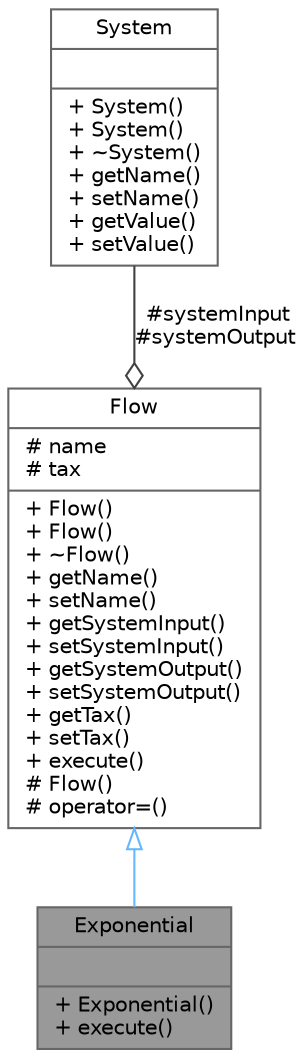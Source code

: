 digraph "Exponential"
{
 // LATEX_PDF_SIZE
  bgcolor="transparent";
  edge [fontname=Helvetica,fontsize=10,labelfontname=Helvetica,labelfontsize=10];
  node [fontname=Helvetica,fontsize=10,shape=box,height=0.2,width=0.4];
  Node1 [shape=record,label="{Exponential\n||+ Exponential()\l+ execute()\l}",height=0.2,width=0.4,color="gray40", fillcolor="grey60", style="filled", fontcolor="black",tooltip=" "];
  Node2 -> Node1 [dir="back",color="steelblue1",style="solid",arrowtail="onormal"];
  Node2 [shape=record,label="{Flow\n|# name\l# tax\l|+ Flow()\l+ Flow()\l+ ~Flow()\l+ getName()\l+ setName()\l+ getSystemInput()\l+ setSystemInput()\l+ getSystemOutput()\l+ setSystemOutput()\l+ getTax()\l+ setTax()\l+ execute()\l# Flow()\l# operator=()\l}",height=0.2,width=0.4,color="gray40", fillcolor="white", style="filled",URL="$class_flow.html",tooltip="Flows abstract class."];
  Node3 -> Node2 [color="grey25",style="solid",label=" #systemInput\n#systemOutput" ,arrowhead="odiamond"];
  Node3 [shape=record,label="{System\n||+ System()\l+ System()\l+ ~System()\l+ getName()\l+ setName()\l+ getValue()\l+ setValue()\l}",height=0.2,width=0.4,color="gray40", fillcolor="white", style="filled",URL="$class_system.html",tooltip="System class implementation."];
}
